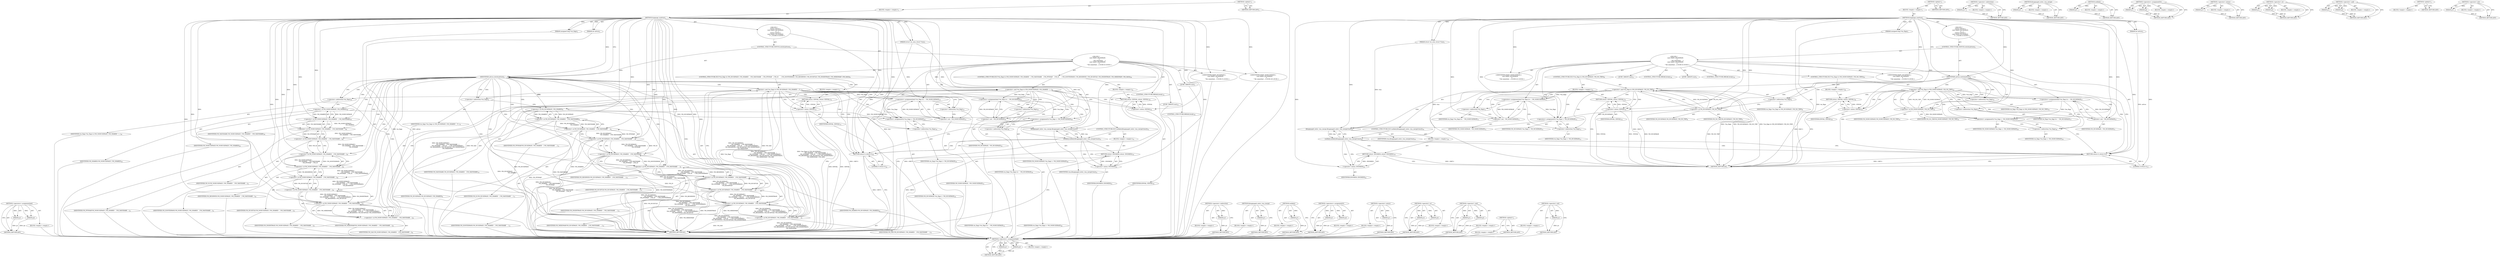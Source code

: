 digraph "&lt;operator&gt;.not" {
vulnerable_147 [label=<(METHOD,&lt;operators&gt;.assignmentAnd)>];
vulnerable_148 [label=<(PARAM,p1)>];
vulnerable_149 [label=<(PARAM,p2)>];
vulnerable_150 [label=<(BLOCK,&lt;empty&gt;,&lt;empty&gt;)>];
vulnerable_151 [label=<(METHOD_RETURN,ANY)>];
vulnerable_6 [label=<(METHOD,&lt;global&gt;)<SUB>1</SUB>>];
vulnerable_7 [label=<(BLOCK,&lt;empty&gt;,&lt;empty&gt;)<SUB>1</SUB>>];
vulnerable_8 [label=<(METHOD,hugepage_madvise)<SUB>1</SUB>>];
vulnerable_9 [label=<(PARAM,struct vm_area_struct *vma)<SUB>1</SUB>>];
vulnerable_10 [label=<(PARAM,unsigned long *vm_flags)<SUB>2</SUB>>];
vulnerable_11 [label=<(PARAM,int advice)<SUB>2</SUB>>];
vulnerable_12 [label="<(BLOCK,{
	switch (advice) {
	case MADV_HUGEPAGE:
 		/*...,{
	switch (advice) {
	case MADV_HUGEPAGE:
 		/*...)<SUB>3</SUB>>"];
vulnerable_13 [label=<(CONTROL_STRUCTURE,SWITCH,switch(advice))<SUB>4</SUB>>];
vulnerable_14 [label=<(IDENTIFIER,advice,switch(advice))<SUB>4</SUB>>];
vulnerable_15 [label="<(BLOCK,{
	case MADV_HUGEPAGE:
 		/*
 		 * Be somewhat ...,{
	case MADV_HUGEPAGE:
 		/*
 		 * Be somewhat ...)<SUB>4</SUB>>"];
vulnerable_16 [label=<(JUMP_TARGET,case)<SUB>5</SUB>>];
vulnerable_17 [label="<(IDENTIFIER,MADV_HUGEPAGE,{
	case MADV_HUGEPAGE:
 		/*
 		 * Be somewhat ...)<SUB>5</SUB>>"];
vulnerable_18 [label=<(CONTROL_STRUCTURE,IF,if (*vm_flags &amp; (VM_HUGEPAGE |
				 VM_SHARED   | VM_MAYSHARE   |
				 VM_PFNMAP   | VM_IO      | VM_DONTEXPAND |
				 VM_RESERVED | VM_HUGETLB | VM_INSERTPAGE |
				 VM_MIXEDMAP | VM_SAO)))<SUB>9</SUB>>];
vulnerable_19 [label=<(&lt;operator&gt;.and,*vm_flags &amp; (VM_HUGEPAGE |
				 VM_SHARED   | V...)<SUB>9</SUB>>];
vulnerable_20 [label=<(&lt;operator&gt;.indirection,*vm_flags)<SUB>9</SUB>>];
vulnerable_21 [label=<(IDENTIFIER,vm_flags,*vm_flags &amp; (VM_HUGEPAGE |
				 VM_SHARED   | V...)<SUB>9</SUB>>];
vulnerable_22 [label=<(&lt;operator&gt;.or,VM_HUGEPAGE |
				 VM_SHARED   | VM_MAYSHARE   ...)<SUB>9</SUB>>];
vulnerable_23 [label=<(&lt;operator&gt;.or,VM_HUGEPAGE |
				 VM_SHARED   | VM_MAYSHARE   ...)<SUB>9</SUB>>];
vulnerable_24 [label=<(&lt;operator&gt;.or,VM_HUGEPAGE |
				 VM_SHARED   | VM_MAYSHARE   ...)<SUB>9</SUB>>];
vulnerable_25 [label=<(&lt;operator&gt;.or,VM_HUGEPAGE |
				 VM_SHARED   | VM_MAYSHARE   ...)<SUB>9</SUB>>];
vulnerable_26 [label=<(&lt;operator&gt;.or,VM_HUGEPAGE |
				 VM_SHARED   | VM_MAYSHARE   ...)<SUB>9</SUB>>];
vulnerable_27 [label=<(&lt;operator&gt;.or,VM_HUGEPAGE |
				 VM_SHARED   | VM_MAYSHARE   ...)<SUB>9</SUB>>];
vulnerable_28 [label=<(&lt;operator&gt;.or,VM_HUGEPAGE |
				 VM_SHARED   | VM_MAYSHARE   ...)<SUB>9</SUB>>];
vulnerable_29 [label=<(&lt;operator&gt;.or,VM_HUGEPAGE |
				 VM_SHARED   | VM_MAYSHARE   ...)<SUB>9</SUB>>];
vulnerable_30 [label=<(&lt;operator&gt;.or,VM_HUGEPAGE |
				 VM_SHARED   | VM_MAYSHARE)<SUB>9</SUB>>];
vulnerable_31 [label=<(&lt;operator&gt;.or,VM_HUGEPAGE |
				 VM_SHARED)<SUB>9</SUB>>];
vulnerable_32 [label=<(IDENTIFIER,VM_HUGEPAGE,VM_HUGEPAGE |
				 VM_SHARED)<SUB>9</SUB>>];
vulnerable_33 [label=<(IDENTIFIER,VM_SHARED,VM_HUGEPAGE |
				 VM_SHARED)<SUB>10</SUB>>];
vulnerable_34 [label=<(IDENTIFIER,VM_MAYSHARE,VM_HUGEPAGE |
				 VM_SHARED   | VM_MAYSHARE)<SUB>10</SUB>>];
vulnerable_35 [label=<(IDENTIFIER,VM_PFNMAP,VM_HUGEPAGE |
				 VM_SHARED   | VM_MAYSHARE   ...)<SUB>11</SUB>>];
vulnerable_36 [label=<(IDENTIFIER,VM_IO,VM_HUGEPAGE |
				 VM_SHARED   | VM_MAYSHARE   ...)<SUB>11</SUB>>];
vulnerable_37 [label=<(IDENTIFIER,VM_DONTEXPAND,VM_HUGEPAGE |
				 VM_SHARED   | VM_MAYSHARE   ...)<SUB>11</SUB>>];
vulnerable_38 [label=<(IDENTIFIER,VM_RESERVED,VM_HUGEPAGE |
				 VM_SHARED   | VM_MAYSHARE   ...)<SUB>12</SUB>>];
vulnerable_39 [label=<(IDENTIFIER,VM_HUGETLB,VM_HUGEPAGE |
				 VM_SHARED   | VM_MAYSHARE   ...)<SUB>12</SUB>>];
vulnerable_40 [label=<(IDENTIFIER,VM_INSERTPAGE,VM_HUGEPAGE |
				 VM_SHARED   | VM_MAYSHARE   ...)<SUB>12</SUB>>];
vulnerable_41 [label=<(IDENTIFIER,VM_MIXEDMAP,VM_HUGEPAGE |
				 VM_SHARED   | VM_MAYSHARE   ...)<SUB>13</SUB>>];
vulnerable_42 [label=<(IDENTIFIER,VM_SAO,VM_HUGEPAGE |
				 VM_SHARED   | VM_MAYSHARE   ...)<SUB>13</SUB>>];
vulnerable_43 [label=<(BLOCK,&lt;empty&gt;,&lt;empty&gt;)<SUB>14</SUB>>];
vulnerable_44 [label=<(RETURN,return -EINVAL;,return -EINVAL;)<SUB>14</SUB>>];
vulnerable_45 [label=<(&lt;operator&gt;.minus,-EINVAL)<SUB>14</SUB>>];
vulnerable_46 [label=<(IDENTIFIER,EINVAL,-EINVAL)<SUB>14</SUB>>];
vulnerable_47 [label=<(&lt;operators&gt;.assignmentAnd,*vm_flags &amp;= ~VM_NOHUGEPAGE)<SUB>15</SUB>>];
vulnerable_48 [label=<(&lt;operator&gt;.indirection,*vm_flags)<SUB>15</SUB>>];
vulnerable_49 [label=<(IDENTIFIER,vm_flags,*vm_flags &amp;= ~VM_NOHUGEPAGE)<SUB>15</SUB>>];
vulnerable_50 [label=<(&lt;operator&gt;.not,~VM_NOHUGEPAGE)<SUB>15</SUB>>];
vulnerable_51 [label=<(IDENTIFIER,VM_NOHUGEPAGE,~VM_NOHUGEPAGE)<SUB>15</SUB>>];
vulnerable_52 [label=<(&lt;operators&gt;.assignmentOr,*vm_flags |= VM_HUGEPAGE)<SUB>16</SUB>>];
vulnerable_53 [label=<(&lt;operator&gt;.indirection,*vm_flags)<SUB>16</SUB>>];
vulnerable_54 [label=<(IDENTIFIER,vm_flags,*vm_flags |= VM_HUGEPAGE)<SUB>16</SUB>>];
vulnerable_55 [label=<(IDENTIFIER,VM_HUGEPAGE,*vm_flags |= VM_HUGEPAGE)<SUB>16</SUB>>];
vulnerable_56 [label=<(CONTROL_STRUCTURE,IF,if (unlikely(khugepaged_enter_vma_merge(vma))))<SUB>22</SUB>>];
vulnerable_57 [label=<(unlikely,unlikely(khugepaged_enter_vma_merge(vma)))<SUB>22</SUB>>];
vulnerable_58 [label=<(khugepaged_enter_vma_merge,khugepaged_enter_vma_merge(vma))<SUB>22</SUB>>];
vulnerable_59 [label=<(IDENTIFIER,vma,khugepaged_enter_vma_merge(vma))<SUB>22</SUB>>];
vulnerable_60 [label=<(BLOCK,&lt;empty&gt;,&lt;empty&gt;)<SUB>23</SUB>>];
vulnerable_61 [label=<(RETURN,return -ENOMEM;,return -ENOMEM;)<SUB>23</SUB>>];
vulnerable_62 [label=<(&lt;operator&gt;.minus,-ENOMEM)<SUB>23</SUB>>];
vulnerable_63 [label=<(IDENTIFIER,ENOMEM,-ENOMEM)<SUB>23</SUB>>];
vulnerable_64 [label=<(CONTROL_STRUCTURE,BREAK,break;)<SUB>24</SUB>>];
vulnerable_65 [label=<(JUMP_TARGET,case)<SUB>25</SUB>>];
vulnerable_66 [label="<(IDENTIFIER,MADV_NOHUGEPAGE,{
	case MADV_HUGEPAGE:
 		/*
 		 * Be somewhat ...)<SUB>25</SUB>>"];
vulnerable_67 [label=<(CONTROL_STRUCTURE,IF,if (*vm_flags &amp; (VM_NOHUGEPAGE |
				 VM_SHARED   | VM_MAYSHARE   |
				 VM_PFNMAP   | VM_IO      | VM_DONTEXPAND |
				 VM_RESERVED | VM_HUGETLB | VM_INSERTPAGE |
				 VM_MIXEDMAP | VM_SAO)))<SUB>29</SUB>>];
vulnerable_68 [label=<(&lt;operator&gt;.and,*vm_flags &amp; (VM_NOHUGEPAGE |
				 VM_SHARED   |...)<SUB>29</SUB>>];
vulnerable_69 [label=<(&lt;operator&gt;.indirection,*vm_flags)<SUB>29</SUB>>];
vulnerable_70 [label=<(IDENTIFIER,vm_flags,*vm_flags &amp; (VM_NOHUGEPAGE |
				 VM_SHARED   |...)<SUB>29</SUB>>];
vulnerable_71 [label=<(&lt;operator&gt;.or,VM_NOHUGEPAGE |
				 VM_SHARED   | VM_MAYSHARE ...)<SUB>29</SUB>>];
vulnerable_72 [label=<(&lt;operator&gt;.or,VM_NOHUGEPAGE |
				 VM_SHARED   | VM_MAYSHARE ...)<SUB>29</SUB>>];
vulnerable_73 [label=<(&lt;operator&gt;.or,VM_NOHUGEPAGE |
				 VM_SHARED   | VM_MAYSHARE ...)<SUB>29</SUB>>];
vulnerable_74 [label=<(&lt;operator&gt;.or,VM_NOHUGEPAGE |
				 VM_SHARED   | VM_MAYSHARE ...)<SUB>29</SUB>>];
vulnerable_75 [label=<(&lt;operator&gt;.or,VM_NOHUGEPAGE |
				 VM_SHARED   | VM_MAYSHARE ...)<SUB>29</SUB>>];
vulnerable_76 [label=<(&lt;operator&gt;.or,VM_NOHUGEPAGE |
				 VM_SHARED   | VM_MAYSHARE ...)<SUB>29</SUB>>];
vulnerable_77 [label=<(&lt;operator&gt;.or,VM_NOHUGEPAGE |
				 VM_SHARED   | VM_MAYSHARE ...)<SUB>29</SUB>>];
vulnerable_78 [label=<(&lt;operator&gt;.or,VM_NOHUGEPAGE |
				 VM_SHARED   | VM_MAYSHARE ...)<SUB>29</SUB>>];
vulnerable_79 [label=<(&lt;operator&gt;.or,VM_NOHUGEPAGE |
				 VM_SHARED   | VM_MAYSHARE)<SUB>29</SUB>>];
vulnerable_80 [label=<(&lt;operator&gt;.or,VM_NOHUGEPAGE |
				 VM_SHARED)<SUB>29</SUB>>];
vulnerable_81 [label=<(IDENTIFIER,VM_NOHUGEPAGE,VM_NOHUGEPAGE |
				 VM_SHARED)<SUB>29</SUB>>];
vulnerable_82 [label=<(IDENTIFIER,VM_SHARED,VM_NOHUGEPAGE |
				 VM_SHARED)<SUB>30</SUB>>];
vulnerable_83 [label=<(IDENTIFIER,VM_MAYSHARE,VM_NOHUGEPAGE |
				 VM_SHARED   | VM_MAYSHARE)<SUB>30</SUB>>];
vulnerable_84 [label=<(IDENTIFIER,VM_PFNMAP,VM_NOHUGEPAGE |
				 VM_SHARED   | VM_MAYSHARE ...)<SUB>31</SUB>>];
vulnerable_85 [label=<(IDENTIFIER,VM_IO,VM_NOHUGEPAGE |
				 VM_SHARED   | VM_MAYSHARE ...)<SUB>31</SUB>>];
vulnerable_86 [label=<(IDENTIFIER,VM_DONTEXPAND,VM_NOHUGEPAGE |
				 VM_SHARED   | VM_MAYSHARE ...)<SUB>31</SUB>>];
vulnerable_87 [label=<(IDENTIFIER,VM_RESERVED,VM_NOHUGEPAGE |
				 VM_SHARED   | VM_MAYSHARE ...)<SUB>32</SUB>>];
vulnerable_88 [label=<(IDENTIFIER,VM_HUGETLB,VM_NOHUGEPAGE |
				 VM_SHARED   | VM_MAYSHARE ...)<SUB>32</SUB>>];
vulnerable_89 [label=<(IDENTIFIER,VM_INSERTPAGE,VM_NOHUGEPAGE |
				 VM_SHARED   | VM_MAYSHARE ...)<SUB>32</SUB>>];
vulnerable_90 [label=<(IDENTIFIER,VM_MIXEDMAP,VM_NOHUGEPAGE |
				 VM_SHARED   | VM_MAYSHARE ...)<SUB>33</SUB>>];
vulnerable_91 [label=<(IDENTIFIER,VM_SAO,VM_NOHUGEPAGE |
				 VM_SHARED   | VM_MAYSHARE ...)<SUB>33</SUB>>];
vulnerable_92 [label=<(BLOCK,&lt;empty&gt;,&lt;empty&gt;)<SUB>34</SUB>>];
vulnerable_93 [label=<(RETURN,return -EINVAL;,return -EINVAL;)<SUB>34</SUB>>];
vulnerable_94 [label=<(&lt;operator&gt;.minus,-EINVAL)<SUB>34</SUB>>];
vulnerable_95 [label=<(IDENTIFIER,EINVAL,-EINVAL)<SUB>34</SUB>>];
vulnerable_96 [label=<(&lt;operators&gt;.assignmentAnd,*vm_flags &amp;= ~VM_HUGEPAGE)<SUB>35</SUB>>];
vulnerable_97 [label=<(&lt;operator&gt;.indirection,*vm_flags)<SUB>35</SUB>>];
vulnerable_98 [label=<(IDENTIFIER,vm_flags,*vm_flags &amp;= ~VM_HUGEPAGE)<SUB>35</SUB>>];
vulnerable_99 [label=<(&lt;operator&gt;.not,~VM_HUGEPAGE)<SUB>35</SUB>>];
vulnerable_100 [label=<(IDENTIFIER,VM_HUGEPAGE,~VM_HUGEPAGE)<SUB>35</SUB>>];
vulnerable_101 [label=<(&lt;operators&gt;.assignmentOr,*vm_flags |= VM_NOHUGEPAGE)<SUB>36</SUB>>];
vulnerable_102 [label=<(&lt;operator&gt;.indirection,*vm_flags)<SUB>36</SUB>>];
vulnerable_103 [label=<(IDENTIFIER,vm_flags,*vm_flags |= VM_NOHUGEPAGE)<SUB>36</SUB>>];
vulnerable_104 [label=<(IDENTIFIER,VM_NOHUGEPAGE,*vm_flags |= VM_NOHUGEPAGE)<SUB>36</SUB>>];
vulnerable_105 [label=<(CONTROL_STRUCTURE,BREAK,break;)<SUB>42</SUB>>];
vulnerable_106 [label=<(RETURN,return 0;,return 0;)<SUB>45</SUB>>];
vulnerable_107 [label=<(LITERAL,0,return 0;)<SUB>45</SUB>>];
vulnerable_108 [label=<(METHOD_RETURN,int)<SUB>1</SUB>>];
vulnerable_110 [label=<(METHOD_RETURN,ANY)<SUB>1</SUB>>];
vulnerable_134 [label=<(METHOD,&lt;operator&gt;.indirection)>];
vulnerable_135 [label=<(PARAM,p1)>];
vulnerable_136 [label=<(BLOCK,&lt;empty&gt;,&lt;empty&gt;)>];
vulnerable_137 [label=<(METHOD_RETURN,ANY)>];
vulnerable_165 [label=<(METHOD,khugepaged_enter_vma_merge)>];
vulnerable_166 [label=<(PARAM,p1)>];
vulnerable_167 [label=<(BLOCK,&lt;empty&gt;,&lt;empty&gt;)>];
vulnerable_168 [label=<(METHOD_RETURN,ANY)>];
vulnerable_161 [label=<(METHOD,unlikely)>];
vulnerable_162 [label=<(PARAM,p1)>];
vulnerable_163 [label=<(BLOCK,&lt;empty&gt;,&lt;empty&gt;)>];
vulnerable_164 [label=<(METHOD_RETURN,ANY)>];
vulnerable_156 [label=<(METHOD,&lt;operators&gt;.assignmentOr)>];
vulnerable_157 [label=<(PARAM,p1)>];
vulnerable_158 [label=<(PARAM,p2)>];
vulnerable_159 [label=<(BLOCK,&lt;empty&gt;,&lt;empty&gt;)>];
vulnerable_160 [label=<(METHOD_RETURN,ANY)>];
vulnerable_143 [label=<(METHOD,&lt;operator&gt;.minus)>];
vulnerable_144 [label=<(PARAM,p1)>];
vulnerable_145 [label=<(BLOCK,&lt;empty&gt;,&lt;empty&gt;)>];
vulnerable_146 [label=<(METHOD_RETURN,ANY)>];
vulnerable_138 [label=<(METHOD,&lt;operator&gt;.or)>];
vulnerable_139 [label=<(PARAM,p1)>];
vulnerable_140 [label=<(PARAM,p2)>];
vulnerable_141 [label=<(BLOCK,&lt;empty&gt;,&lt;empty&gt;)>];
vulnerable_142 [label=<(METHOD_RETURN,ANY)>];
vulnerable_129 [label=<(METHOD,&lt;operator&gt;.and)>];
vulnerable_130 [label=<(PARAM,p1)>];
vulnerable_131 [label=<(PARAM,p2)>];
vulnerable_132 [label=<(BLOCK,&lt;empty&gt;,&lt;empty&gt;)>];
vulnerable_133 [label=<(METHOD_RETURN,ANY)>];
vulnerable_123 [label=<(METHOD,&lt;global&gt;)<SUB>1</SUB>>];
vulnerable_124 [label=<(BLOCK,&lt;empty&gt;,&lt;empty&gt;)>];
vulnerable_125 [label=<(METHOD_RETURN,ANY)>];
vulnerable_152 [label=<(METHOD,&lt;operator&gt;.not)>];
vulnerable_153 [label=<(PARAM,p1)>];
vulnerable_154 [label=<(BLOCK,&lt;empty&gt;,&lt;empty&gt;)>];
vulnerable_155 [label=<(METHOD_RETURN,ANY)>];
fixed_111 [label=<(METHOD,&lt;operators&gt;.assignmentAnd)>];
fixed_112 [label=<(PARAM,p1)>];
fixed_113 [label=<(PARAM,p2)>];
fixed_114 [label=<(BLOCK,&lt;empty&gt;,&lt;empty&gt;)>];
fixed_115 [label=<(METHOD_RETURN,ANY)>];
fixed_6 [label=<(METHOD,&lt;global&gt;)<SUB>1</SUB>>];
fixed_7 [label=<(BLOCK,&lt;empty&gt;,&lt;empty&gt;)<SUB>1</SUB>>];
fixed_8 [label=<(METHOD,hugepage_madvise)<SUB>1</SUB>>];
fixed_9 [label=<(PARAM,struct vm_area_struct *vma)<SUB>1</SUB>>];
fixed_10 [label=<(PARAM,unsigned long *vm_flags)<SUB>2</SUB>>];
fixed_11 [label=<(PARAM,int advice)<SUB>2</SUB>>];
fixed_12 [label="<(BLOCK,{
	switch (advice) {
	case MADV_HUGEPAGE:
 		/*...,{
	switch (advice) {
	case MADV_HUGEPAGE:
 		/*...)<SUB>3</SUB>>"];
fixed_13 [label=<(CONTROL_STRUCTURE,SWITCH,switch(advice))<SUB>4</SUB>>];
fixed_14 [label=<(IDENTIFIER,advice,switch(advice))<SUB>4</SUB>>];
fixed_15 [label="<(BLOCK,{
	case MADV_HUGEPAGE:
 		/*
 		 * Be somewhat ...,{
	case MADV_HUGEPAGE:
 		/*
 		 * Be somewhat ...)<SUB>4</SUB>>"];
fixed_16 [label=<(JUMP_TARGET,case)<SUB>5</SUB>>];
fixed_17 [label="<(IDENTIFIER,MADV_HUGEPAGE,{
	case MADV_HUGEPAGE:
 		/*
 		 * Be somewhat ...)<SUB>5</SUB>>"];
fixed_18 [label=<(CONTROL_STRUCTURE,IF,if (*vm_flags &amp; (VM_HUGEPAGE | VM_NO_THP)))<SUB>9</SUB>>];
fixed_19 [label=<(&lt;operator&gt;.and,*vm_flags &amp; (VM_HUGEPAGE | VM_NO_THP))<SUB>9</SUB>>];
fixed_20 [label=<(&lt;operator&gt;.indirection,*vm_flags)<SUB>9</SUB>>];
fixed_21 [label=<(IDENTIFIER,vm_flags,*vm_flags &amp; (VM_HUGEPAGE | VM_NO_THP))<SUB>9</SUB>>];
fixed_22 [label=<(&lt;operator&gt;.or,VM_HUGEPAGE | VM_NO_THP)<SUB>9</SUB>>];
fixed_23 [label=<(IDENTIFIER,VM_HUGEPAGE,VM_HUGEPAGE | VM_NO_THP)<SUB>9</SUB>>];
fixed_24 [label=<(IDENTIFIER,VM_NO_THP,VM_HUGEPAGE | VM_NO_THP)<SUB>9</SUB>>];
fixed_25 [label=<(BLOCK,&lt;empty&gt;,&lt;empty&gt;)<SUB>10</SUB>>];
fixed_26 [label=<(RETURN,return -EINVAL;,return -EINVAL;)<SUB>10</SUB>>];
fixed_27 [label=<(&lt;operator&gt;.minus,-EINVAL)<SUB>10</SUB>>];
fixed_28 [label=<(IDENTIFIER,EINVAL,-EINVAL)<SUB>10</SUB>>];
fixed_29 [label=<(&lt;operators&gt;.assignmentAnd,*vm_flags &amp;= ~VM_NOHUGEPAGE)<SUB>11</SUB>>];
fixed_30 [label=<(&lt;operator&gt;.indirection,*vm_flags)<SUB>11</SUB>>];
fixed_31 [label=<(IDENTIFIER,vm_flags,*vm_flags &amp;= ~VM_NOHUGEPAGE)<SUB>11</SUB>>];
fixed_32 [label=<(&lt;operator&gt;.not,~VM_NOHUGEPAGE)<SUB>11</SUB>>];
fixed_33 [label=<(IDENTIFIER,VM_NOHUGEPAGE,~VM_NOHUGEPAGE)<SUB>11</SUB>>];
fixed_34 [label=<(&lt;operators&gt;.assignmentOr,*vm_flags |= VM_HUGEPAGE)<SUB>12</SUB>>];
fixed_35 [label=<(&lt;operator&gt;.indirection,*vm_flags)<SUB>12</SUB>>];
fixed_36 [label=<(IDENTIFIER,vm_flags,*vm_flags |= VM_HUGEPAGE)<SUB>12</SUB>>];
fixed_37 [label=<(IDENTIFIER,VM_HUGEPAGE,*vm_flags |= VM_HUGEPAGE)<SUB>12</SUB>>];
fixed_38 [label=<(CONTROL_STRUCTURE,IF,if (unlikely(khugepaged_enter_vma_merge(vma))))<SUB>18</SUB>>];
fixed_39 [label=<(unlikely,unlikely(khugepaged_enter_vma_merge(vma)))<SUB>18</SUB>>];
fixed_40 [label=<(khugepaged_enter_vma_merge,khugepaged_enter_vma_merge(vma))<SUB>18</SUB>>];
fixed_41 [label=<(IDENTIFIER,vma,khugepaged_enter_vma_merge(vma))<SUB>18</SUB>>];
fixed_42 [label=<(BLOCK,&lt;empty&gt;,&lt;empty&gt;)<SUB>19</SUB>>];
fixed_43 [label=<(RETURN,return -ENOMEM;,return -ENOMEM;)<SUB>19</SUB>>];
fixed_44 [label=<(&lt;operator&gt;.minus,-ENOMEM)<SUB>19</SUB>>];
fixed_45 [label=<(IDENTIFIER,ENOMEM,-ENOMEM)<SUB>19</SUB>>];
fixed_46 [label=<(CONTROL_STRUCTURE,BREAK,break;)<SUB>20</SUB>>];
fixed_47 [label=<(JUMP_TARGET,case)<SUB>21</SUB>>];
fixed_48 [label="<(IDENTIFIER,MADV_NOHUGEPAGE,{
	case MADV_HUGEPAGE:
 		/*
 		 * Be somewhat ...)<SUB>21</SUB>>"];
fixed_49 [label=<(CONTROL_STRUCTURE,IF,if (*vm_flags &amp; (VM_NOHUGEPAGE | VM_NO_THP)))<SUB>25</SUB>>];
fixed_50 [label=<(&lt;operator&gt;.and,*vm_flags &amp; (VM_NOHUGEPAGE | VM_NO_THP))<SUB>25</SUB>>];
fixed_51 [label=<(&lt;operator&gt;.indirection,*vm_flags)<SUB>25</SUB>>];
fixed_52 [label=<(IDENTIFIER,vm_flags,*vm_flags &amp; (VM_NOHUGEPAGE | VM_NO_THP))<SUB>25</SUB>>];
fixed_53 [label=<(&lt;operator&gt;.or,VM_NOHUGEPAGE | VM_NO_THP)<SUB>25</SUB>>];
fixed_54 [label=<(IDENTIFIER,VM_NOHUGEPAGE,VM_NOHUGEPAGE | VM_NO_THP)<SUB>25</SUB>>];
fixed_55 [label=<(IDENTIFIER,VM_NO_THP,VM_NOHUGEPAGE | VM_NO_THP)<SUB>25</SUB>>];
fixed_56 [label=<(BLOCK,&lt;empty&gt;,&lt;empty&gt;)<SUB>26</SUB>>];
fixed_57 [label=<(RETURN,return -EINVAL;,return -EINVAL;)<SUB>26</SUB>>];
fixed_58 [label=<(&lt;operator&gt;.minus,-EINVAL)<SUB>26</SUB>>];
fixed_59 [label=<(IDENTIFIER,EINVAL,-EINVAL)<SUB>26</SUB>>];
fixed_60 [label=<(&lt;operators&gt;.assignmentAnd,*vm_flags &amp;= ~VM_HUGEPAGE)<SUB>27</SUB>>];
fixed_61 [label=<(&lt;operator&gt;.indirection,*vm_flags)<SUB>27</SUB>>];
fixed_62 [label=<(IDENTIFIER,vm_flags,*vm_flags &amp;= ~VM_HUGEPAGE)<SUB>27</SUB>>];
fixed_63 [label=<(&lt;operator&gt;.not,~VM_HUGEPAGE)<SUB>27</SUB>>];
fixed_64 [label=<(IDENTIFIER,VM_HUGEPAGE,~VM_HUGEPAGE)<SUB>27</SUB>>];
fixed_65 [label=<(&lt;operators&gt;.assignmentOr,*vm_flags |= VM_NOHUGEPAGE)<SUB>28</SUB>>];
fixed_66 [label=<(&lt;operator&gt;.indirection,*vm_flags)<SUB>28</SUB>>];
fixed_67 [label=<(IDENTIFIER,vm_flags,*vm_flags |= VM_NOHUGEPAGE)<SUB>28</SUB>>];
fixed_68 [label=<(IDENTIFIER,VM_NOHUGEPAGE,*vm_flags |= VM_NOHUGEPAGE)<SUB>28</SUB>>];
fixed_69 [label=<(CONTROL_STRUCTURE,BREAK,break;)<SUB>34</SUB>>];
fixed_70 [label=<(RETURN,return 0;,return 0;)<SUB>37</SUB>>];
fixed_71 [label=<(LITERAL,0,return 0;)<SUB>37</SUB>>];
fixed_72 [label=<(METHOD_RETURN,int)<SUB>1</SUB>>];
fixed_74 [label=<(METHOD_RETURN,ANY)<SUB>1</SUB>>];
fixed_98 [label=<(METHOD,&lt;operator&gt;.indirection)>];
fixed_99 [label=<(PARAM,p1)>];
fixed_100 [label=<(BLOCK,&lt;empty&gt;,&lt;empty&gt;)>];
fixed_101 [label=<(METHOD_RETURN,ANY)>];
fixed_129 [label=<(METHOD,khugepaged_enter_vma_merge)>];
fixed_130 [label=<(PARAM,p1)>];
fixed_131 [label=<(BLOCK,&lt;empty&gt;,&lt;empty&gt;)>];
fixed_132 [label=<(METHOD_RETURN,ANY)>];
fixed_125 [label=<(METHOD,unlikely)>];
fixed_126 [label=<(PARAM,p1)>];
fixed_127 [label=<(BLOCK,&lt;empty&gt;,&lt;empty&gt;)>];
fixed_128 [label=<(METHOD_RETURN,ANY)>];
fixed_120 [label=<(METHOD,&lt;operators&gt;.assignmentOr)>];
fixed_121 [label=<(PARAM,p1)>];
fixed_122 [label=<(PARAM,p2)>];
fixed_123 [label=<(BLOCK,&lt;empty&gt;,&lt;empty&gt;)>];
fixed_124 [label=<(METHOD_RETURN,ANY)>];
fixed_107 [label=<(METHOD,&lt;operator&gt;.minus)>];
fixed_108 [label=<(PARAM,p1)>];
fixed_109 [label=<(BLOCK,&lt;empty&gt;,&lt;empty&gt;)>];
fixed_110 [label=<(METHOD_RETURN,ANY)>];
fixed_102 [label=<(METHOD,&lt;operator&gt;.or)>];
fixed_103 [label=<(PARAM,p1)>];
fixed_104 [label=<(PARAM,p2)>];
fixed_105 [label=<(BLOCK,&lt;empty&gt;,&lt;empty&gt;)>];
fixed_106 [label=<(METHOD_RETURN,ANY)>];
fixed_93 [label=<(METHOD,&lt;operator&gt;.and)>];
fixed_94 [label=<(PARAM,p1)>];
fixed_95 [label=<(PARAM,p2)>];
fixed_96 [label=<(BLOCK,&lt;empty&gt;,&lt;empty&gt;)>];
fixed_97 [label=<(METHOD_RETURN,ANY)>];
fixed_87 [label=<(METHOD,&lt;global&gt;)<SUB>1</SUB>>];
fixed_88 [label=<(BLOCK,&lt;empty&gt;,&lt;empty&gt;)>];
fixed_89 [label=<(METHOD_RETURN,ANY)>];
fixed_116 [label=<(METHOD,&lt;operator&gt;.not)>];
fixed_117 [label=<(PARAM,p1)>];
fixed_118 [label=<(BLOCK,&lt;empty&gt;,&lt;empty&gt;)>];
fixed_119 [label=<(METHOD_RETURN,ANY)>];
vulnerable_147 -> vulnerable_148  [key=0, label="AST: "];
vulnerable_147 -> vulnerable_148  [key=1, label="DDG: "];
vulnerable_147 -> vulnerable_150  [key=0, label="AST: "];
vulnerable_147 -> vulnerable_149  [key=0, label="AST: "];
vulnerable_147 -> vulnerable_149  [key=1, label="DDG: "];
vulnerable_147 -> vulnerable_151  [key=0, label="AST: "];
vulnerable_147 -> vulnerable_151  [key=1, label="CFG: "];
vulnerable_148 -> vulnerable_151  [key=0, label="DDG: p1"];
vulnerable_149 -> vulnerable_151  [key=0, label="DDG: p2"];
vulnerable_150 -> fixed_111  [key=0];
vulnerable_151 -> fixed_111  [key=0];
vulnerable_6 -> vulnerable_7  [key=0, label="AST: "];
vulnerable_6 -> vulnerable_110  [key=0, label="AST: "];
vulnerable_6 -> vulnerable_110  [key=1, label="CFG: "];
vulnerable_7 -> vulnerable_8  [key=0, label="AST: "];
vulnerable_8 -> vulnerable_9  [key=0, label="AST: "];
vulnerable_8 -> vulnerable_9  [key=1, label="DDG: "];
vulnerable_8 -> vulnerable_10  [key=0, label="AST: "];
vulnerable_8 -> vulnerable_10  [key=1, label="DDG: "];
vulnerable_8 -> vulnerable_11  [key=0, label="AST: "];
vulnerable_8 -> vulnerable_11  [key=1, label="DDG: "];
vulnerable_8 -> vulnerable_12  [key=0, label="AST: "];
vulnerable_8 -> vulnerable_108  [key=0, label="AST: "];
vulnerable_8 -> vulnerable_14  [key=0, label="CFG: "];
vulnerable_8 -> vulnerable_14  [key=1, label="DDG: "];
vulnerable_8 -> vulnerable_106  [key=0, label="DDG: "];
vulnerable_8 -> vulnerable_107  [key=0, label="DDG: "];
vulnerable_8 -> vulnerable_17  [key=0, label="DDG: "];
vulnerable_8 -> vulnerable_52  [key=0, label="DDG: "];
vulnerable_8 -> vulnerable_66  [key=0, label="DDG: "];
vulnerable_8 -> vulnerable_101  [key=0, label="DDG: "];
vulnerable_8 -> vulnerable_50  [key=0, label="DDG: "];
vulnerable_8 -> vulnerable_99  [key=0, label="DDG: "];
vulnerable_8 -> vulnerable_22  [key=0, label="DDG: "];
vulnerable_8 -> vulnerable_58  [key=0, label="DDG: "];
vulnerable_8 -> vulnerable_71  [key=0, label="DDG: "];
vulnerable_8 -> vulnerable_23  [key=0, label="DDG: "];
vulnerable_8 -> vulnerable_45  [key=0, label="DDG: "];
vulnerable_8 -> vulnerable_62  [key=0, label="DDG: "];
vulnerable_8 -> vulnerable_72  [key=0, label="DDG: "];
vulnerable_8 -> vulnerable_94  [key=0, label="DDG: "];
vulnerable_8 -> vulnerable_24  [key=0, label="DDG: "];
vulnerable_8 -> vulnerable_73  [key=0, label="DDG: "];
vulnerable_8 -> vulnerable_25  [key=0, label="DDG: "];
vulnerable_8 -> vulnerable_74  [key=0, label="DDG: "];
vulnerable_8 -> vulnerable_26  [key=0, label="DDG: "];
vulnerable_8 -> vulnerable_75  [key=0, label="DDG: "];
vulnerable_8 -> vulnerable_27  [key=0, label="DDG: "];
vulnerable_8 -> vulnerable_76  [key=0, label="DDG: "];
vulnerable_8 -> vulnerable_28  [key=0, label="DDG: "];
vulnerable_8 -> vulnerable_77  [key=0, label="DDG: "];
vulnerable_8 -> vulnerable_29  [key=0, label="DDG: "];
vulnerable_8 -> vulnerable_78  [key=0, label="DDG: "];
vulnerable_8 -> vulnerable_30  [key=0, label="DDG: "];
vulnerable_8 -> vulnerable_79  [key=0, label="DDG: "];
vulnerable_8 -> vulnerable_31  [key=0, label="DDG: "];
vulnerable_8 -> vulnerable_80  [key=0, label="DDG: "];
vulnerable_9 -> vulnerable_108  [key=0, label="DDG: vma"];
vulnerable_9 -> vulnerable_58  [key=0, label="DDG: vma"];
vulnerable_10 -> vulnerable_108  [key=0, label="DDG: vm_flags"];
vulnerable_11 -> vulnerable_108  [key=0, label="DDG: advice"];
vulnerable_12 -> vulnerable_13  [key=0, label="AST: "];
vulnerable_12 -> vulnerable_106  [key=0, label="AST: "];
vulnerable_13 -> vulnerable_14  [key=0, label="AST: "];
vulnerable_13 -> vulnerable_15  [key=0, label="AST: "];
vulnerable_14 -> vulnerable_20  [key=0, label="CFG: "];
vulnerable_14 -> vulnerable_20  [key=1, label="CDG: "];
vulnerable_14 -> vulnerable_69  [key=0, label="CFG: "];
vulnerable_14 -> vulnerable_69  [key=1, label="CDG: "];
vulnerable_14 -> vulnerable_106  [key=0, label="CFG: "];
vulnerable_14 -> vulnerable_106  [key=1, label="CDG: "];
vulnerable_14 -> vulnerable_30  [key=0, label="CDG: "];
vulnerable_14 -> vulnerable_68  [key=0, label="CDG: "];
vulnerable_14 -> vulnerable_73  [key=0, label="CDG: "];
vulnerable_14 -> vulnerable_26  [key=0, label="CDG: "];
vulnerable_14 -> vulnerable_77  [key=0, label="CDG: "];
vulnerable_14 -> vulnerable_19  [key=0, label="CDG: "];
vulnerable_14 -> vulnerable_28  [key=0, label="CDG: "];
vulnerable_14 -> vulnerable_75  [key=0, label="CDG: "];
vulnerable_14 -> vulnerable_25  [key=0, label="CDG: "];
vulnerable_14 -> vulnerable_72  [key=0, label="CDG: "];
vulnerable_14 -> vulnerable_22  [key=0, label="CDG: "];
vulnerable_14 -> vulnerable_74  [key=0, label="CDG: "];
vulnerable_14 -> vulnerable_27  [key=0, label="CDG: "];
vulnerable_14 -> vulnerable_29  [key=0, label="CDG: "];
vulnerable_14 -> vulnerable_76  [key=0, label="CDG: "];
vulnerable_14 -> vulnerable_79  [key=0, label="CDG: "];
vulnerable_14 -> vulnerable_24  [key=0, label="CDG: "];
vulnerable_14 -> vulnerable_80  [key=0, label="CDG: "];
vulnerable_14 -> vulnerable_23  [key=0, label="CDG: "];
vulnerable_14 -> vulnerable_71  [key=0, label="CDG: "];
vulnerable_14 -> vulnerable_78  [key=0, label="CDG: "];
vulnerable_14 -> vulnerable_31  [key=0, label="CDG: "];
vulnerable_15 -> vulnerable_16  [key=0, label="AST: "];
vulnerable_15 -> vulnerable_17  [key=0, label="AST: "];
vulnerable_15 -> vulnerable_18  [key=0, label="AST: "];
vulnerable_15 -> vulnerable_47  [key=0, label="AST: "];
vulnerable_15 -> vulnerable_52  [key=0, label="AST: "];
vulnerable_15 -> vulnerable_56  [key=0, label="AST: "];
vulnerable_15 -> vulnerable_64  [key=0, label="AST: "];
vulnerable_15 -> vulnerable_65  [key=0, label="AST: "];
vulnerable_15 -> vulnerable_66  [key=0, label="AST: "];
vulnerable_15 -> vulnerable_67  [key=0, label="AST: "];
vulnerable_15 -> vulnerable_96  [key=0, label="AST: "];
vulnerable_15 -> vulnerable_101  [key=0, label="AST: "];
vulnerable_15 -> vulnerable_105  [key=0, label="AST: "];
vulnerable_16 -> fixed_111  [key=0];
vulnerable_17 -> fixed_111  [key=0];
vulnerable_18 -> vulnerable_19  [key=0, label="AST: "];
vulnerable_18 -> vulnerable_43  [key=0, label="AST: "];
vulnerable_19 -> vulnerable_20  [key=0, label="AST: "];
vulnerable_19 -> vulnerable_22  [key=0, label="AST: "];
vulnerable_19 -> vulnerable_45  [key=0, label="CFG: "];
vulnerable_19 -> vulnerable_45  [key=1, label="CDG: "];
vulnerable_19 -> vulnerable_48  [key=0, label="CFG: "];
vulnerable_19 -> vulnerable_48  [key=1, label="CDG: "];
vulnerable_19 -> vulnerable_108  [key=0, label="DDG: *vm_flags"];
vulnerable_19 -> vulnerable_108  [key=1, label="DDG: VM_HUGEPAGE |
				 VM_SHARED   | VM_MAYSHARE   |
				 VM_PFNMAP   | VM_IO      | VM_DONTEXPAND |
				 VM_RESERVED | VM_HUGETLB | VM_INSERTPAGE |
				 VM_MIXEDMAP | VM_SAO"];
vulnerable_19 -> vulnerable_108  [key=2, label="DDG: *vm_flags &amp; (VM_HUGEPAGE |
				 VM_SHARED   | VM_MAYSHARE   |
				 VM_PFNMAP   | VM_IO      | VM_DONTEXPAND |
				 VM_RESERVED | VM_HUGETLB | VM_INSERTPAGE |
				 VM_MIXEDMAP | VM_SAO)"];
vulnerable_19 -> vulnerable_47  [key=0, label="DDG: *vm_flags"];
vulnerable_19 -> vulnerable_47  [key=1, label="CDG: "];
vulnerable_19 -> vulnerable_57  [key=0, label="CDG: "];
vulnerable_19 -> vulnerable_52  [key=0, label="CDG: "];
vulnerable_19 -> vulnerable_50  [key=0, label="CDG: "];
vulnerable_19 -> vulnerable_44  [key=0, label="CDG: "];
vulnerable_19 -> vulnerable_58  [key=0, label="CDG: "];
vulnerable_19 -> vulnerable_53  [key=0, label="CDG: "];
vulnerable_20 -> vulnerable_21  [key=0, label="AST: "];
vulnerable_20 -> vulnerable_31  [key=0, label="CFG: "];
vulnerable_21 -> fixed_111  [key=0];
vulnerable_22 -> vulnerable_23  [key=0, label="AST: "];
vulnerable_22 -> vulnerable_42  [key=0, label="AST: "];
vulnerable_22 -> vulnerable_19  [key=0, label="CFG: "];
vulnerable_22 -> vulnerable_19  [key=1, label="DDG: VM_HUGEPAGE |
				 VM_SHARED   | VM_MAYSHARE   |
				 VM_PFNMAP   | VM_IO      | VM_DONTEXPAND |
				 VM_RESERVED | VM_HUGETLB | VM_INSERTPAGE |
				 VM_MIXEDMAP"];
vulnerable_22 -> vulnerable_19  [key=2, label="DDG: VM_SAO"];
vulnerable_22 -> vulnerable_108  [key=0, label="DDG: VM_HUGEPAGE |
				 VM_SHARED   | VM_MAYSHARE   |
				 VM_PFNMAP   | VM_IO      | VM_DONTEXPAND |
				 VM_RESERVED | VM_HUGETLB | VM_INSERTPAGE |
				 VM_MIXEDMAP"];
vulnerable_22 -> vulnerable_108  [key=1, label="DDG: VM_SAO"];
vulnerable_23 -> vulnerable_24  [key=0, label="AST: "];
vulnerable_23 -> vulnerable_41  [key=0, label="AST: "];
vulnerable_23 -> vulnerable_22  [key=0, label="CFG: "];
vulnerable_23 -> vulnerable_22  [key=1, label="DDG: VM_HUGEPAGE |
				 VM_SHARED   | VM_MAYSHARE   |
				 VM_PFNMAP   | VM_IO      | VM_DONTEXPAND |
				 VM_RESERVED | VM_HUGETLB | VM_INSERTPAGE"];
vulnerable_23 -> vulnerable_22  [key=2, label="DDG: VM_MIXEDMAP"];
vulnerable_23 -> vulnerable_108  [key=0, label="DDG: VM_HUGEPAGE |
				 VM_SHARED   | VM_MAYSHARE   |
				 VM_PFNMAP   | VM_IO      | VM_DONTEXPAND |
				 VM_RESERVED | VM_HUGETLB | VM_INSERTPAGE"];
vulnerable_23 -> vulnerable_108  [key=1, label="DDG: VM_MIXEDMAP"];
vulnerable_24 -> vulnerable_25  [key=0, label="AST: "];
vulnerable_24 -> vulnerable_40  [key=0, label="AST: "];
vulnerable_24 -> vulnerable_23  [key=0, label="CFG: "];
vulnerable_24 -> vulnerable_23  [key=1, label="DDG: VM_HUGEPAGE |
				 VM_SHARED   | VM_MAYSHARE   |
				 VM_PFNMAP   | VM_IO      | VM_DONTEXPAND |
				 VM_RESERVED | VM_HUGETLB"];
vulnerable_24 -> vulnerable_23  [key=2, label="DDG: VM_INSERTPAGE"];
vulnerable_24 -> vulnerable_108  [key=0, label="DDG: VM_HUGEPAGE |
				 VM_SHARED   | VM_MAYSHARE   |
				 VM_PFNMAP   | VM_IO      | VM_DONTEXPAND |
				 VM_RESERVED | VM_HUGETLB"];
vulnerable_24 -> vulnerable_108  [key=1, label="DDG: VM_INSERTPAGE"];
vulnerable_25 -> vulnerable_26  [key=0, label="AST: "];
vulnerable_25 -> vulnerable_39  [key=0, label="AST: "];
vulnerable_25 -> vulnerable_24  [key=0, label="CFG: "];
vulnerable_25 -> vulnerable_24  [key=1, label="DDG: VM_HUGEPAGE |
				 VM_SHARED   | VM_MAYSHARE   |
				 VM_PFNMAP   | VM_IO      | VM_DONTEXPAND |
				 VM_RESERVED"];
vulnerable_25 -> vulnerable_24  [key=2, label="DDG: VM_HUGETLB"];
vulnerable_25 -> vulnerable_108  [key=0, label="DDG: VM_HUGEPAGE |
				 VM_SHARED   | VM_MAYSHARE   |
				 VM_PFNMAP   | VM_IO      | VM_DONTEXPAND |
				 VM_RESERVED"];
vulnerable_25 -> vulnerable_108  [key=1, label="DDG: VM_HUGETLB"];
vulnerable_26 -> vulnerable_27  [key=0, label="AST: "];
vulnerable_26 -> vulnerable_38  [key=0, label="AST: "];
vulnerable_26 -> vulnerable_25  [key=0, label="CFG: "];
vulnerable_26 -> vulnerable_25  [key=1, label="DDG: VM_HUGEPAGE |
				 VM_SHARED   | VM_MAYSHARE   |
				 VM_PFNMAP   | VM_IO      | VM_DONTEXPAND"];
vulnerable_26 -> vulnerable_25  [key=2, label="DDG: VM_RESERVED"];
vulnerable_26 -> vulnerable_108  [key=0, label="DDG: VM_HUGEPAGE |
				 VM_SHARED   | VM_MAYSHARE   |
				 VM_PFNMAP   | VM_IO      | VM_DONTEXPAND"];
vulnerable_26 -> vulnerable_108  [key=1, label="DDG: VM_RESERVED"];
vulnerable_27 -> vulnerable_28  [key=0, label="AST: "];
vulnerable_27 -> vulnerable_37  [key=0, label="AST: "];
vulnerable_27 -> vulnerable_26  [key=0, label="CFG: "];
vulnerable_27 -> vulnerable_26  [key=1, label="DDG: VM_HUGEPAGE |
				 VM_SHARED   | VM_MAYSHARE   |
				 VM_PFNMAP   | VM_IO"];
vulnerable_27 -> vulnerable_26  [key=2, label="DDG: VM_DONTEXPAND"];
vulnerable_27 -> vulnerable_108  [key=0, label="DDG: VM_HUGEPAGE |
				 VM_SHARED   | VM_MAYSHARE   |
				 VM_PFNMAP   | VM_IO"];
vulnerable_27 -> vulnerable_108  [key=1, label="DDG: VM_DONTEXPAND"];
vulnerable_28 -> vulnerable_29  [key=0, label="AST: "];
vulnerable_28 -> vulnerable_36  [key=0, label="AST: "];
vulnerable_28 -> vulnerable_27  [key=0, label="CFG: "];
vulnerable_28 -> vulnerable_27  [key=1, label="DDG: VM_HUGEPAGE |
				 VM_SHARED   | VM_MAYSHARE   |
				 VM_PFNMAP"];
vulnerable_28 -> vulnerable_27  [key=2, label="DDG: VM_IO"];
vulnerable_28 -> vulnerable_108  [key=0, label="DDG: VM_HUGEPAGE |
				 VM_SHARED   | VM_MAYSHARE   |
				 VM_PFNMAP"];
vulnerable_28 -> vulnerable_108  [key=1, label="DDG: VM_IO"];
vulnerable_29 -> vulnerable_30  [key=0, label="AST: "];
vulnerable_29 -> vulnerable_35  [key=0, label="AST: "];
vulnerable_29 -> vulnerable_28  [key=0, label="CFG: "];
vulnerable_29 -> vulnerable_28  [key=1, label="DDG: VM_HUGEPAGE |
				 VM_SHARED   | VM_MAYSHARE"];
vulnerable_29 -> vulnerable_28  [key=2, label="DDG: VM_PFNMAP"];
vulnerable_29 -> vulnerable_108  [key=0, label="DDG: VM_HUGEPAGE |
				 VM_SHARED   | VM_MAYSHARE"];
vulnerable_29 -> vulnerable_108  [key=1, label="DDG: VM_PFNMAP"];
vulnerable_30 -> vulnerable_31  [key=0, label="AST: "];
vulnerable_30 -> vulnerable_34  [key=0, label="AST: "];
vulnerable_30 -> vulnerable_29  [key=0, label="CFG: "];
vulnerable_30 -> vulnerable_29  [key=1, label="DDG: VM_HUGEPAGE |
				 VM_SHARED"];
vulnerable_30 -> vulnerable_29  [key=2, label="DDG: VM_MAYSHARE"];
vulnerable_30 -> vulnerable_108  [key=0, label="DDG: VM_HUGEPAGE |
				 VM_SHARED"];
vulnerable_30 -> vulnerable_108  [key=1, label="DDG: VM_MAYSHARE"];
vulnerable_31 -> vulnerable_32  [key=0, label="AST: "];
vulnerable_31 -> vulnerable_33  [key=0, label="AST: "];
vulnerable_31 -> vulnerable_30  [key=0, label="CFG: "];
vulnerable_31 -> vulnerable_30  [key=1, label="DDG: VM_HUGEPAGE"];
vulnerable_31 -> vulnerable_30  [key=2, label="DDG: VM_SHARED"];
vulnerable_31 -> vulnerable_108  [key=0, label="DDG: VM_HUGEPAGE"];
vulnerable_31 -> vulnerable_108  [key=1, label="DDG: VM_SHARED"];
vulnerable_31 -> vulnerable_52  [key=0, label="DDG: VM_HUGEPAGE"];
vulnerable_32 -> fixed_111  [key=0];
vulnerable_33 -> fixed_111  [key=0];
vulnerable_34 -> fixed_111  [key=0];
vulnerable_35 -> fixed_111  [key=0];
vulnerable_36 -> fixed_111  [key=0];
vulnerable_37 -> fixed_111  [key=0];
vulnerable_38 -> fixed_111  [key=0];
vulnerable_39 -> fixed_111  [key=0];
vulnerable_40 -> fixed_111  [key=0];
vulnerable_41 -> fixed_111  [key=0];
vulnerable_42 -> fixed_111  [key=0];
vulnerable_43 -> vulnerable_44  [key=0, label="AST: "];
vulnerable_44 -> vulnerable_45  [key=0, label="AST: "];
vulnerable_44 -> vulnerable_108  [key=0, label="CFG: "];
vulnerable_44 -> vulnerable_108  [key=1, label="DDG: &lt;RET&gt;"];
vulnerable_45 -> vulnerable_46  [key=0, label="AST: "];
vulnerable_45 -> vulnerable_44  [key=0, label="CFG: "];
vulnerable_45 -> vulnerable_44  [key=1, label="DDG: -EINVAL"];
vulnerable_45 -> vulnerable_108  [key=0, label="DDG: EINVAL"];
vulnerable_45 -> vulnerable_108  [key=1, label="DDG: -EINVAL"];
vulnerable_46 -> fixed_111  [key=0];
vulnerable_47 -> vulnerable_48  [key=0, label="AST: "];
vulnerable_47 -> vulnerable_50  [key=0, label="AST: "];
vulnerable_47 -> vulnerable_53  [key=0, label="CFG: "];
vulnerable_47 -> vulnerable_52  [key=0, label="DDG: *vm_flags"];
vulnerable_48 -> vulnerable_49  [key=0, label="AST: "];
vulnerable_48 -> vulnerable_50  [key=0, label="CFG: "];
vulnerable_49 -> fixed_111  [key=0];
vulnerable_50 -> vulnerable_51  [key=0, label="AST: "];
vulnerable_50 -> vulnerable_47  [key=0, label="CFG: "];
vulnerable_50 -> vulnerable_47  [key=1, label="DDG: VM_NOHUGEPAGE"];
vulnerable_51 -> fixed_111  [key=0];
vulnerable_52 -> vulnerable_53  [key=0, label="AST: "];
vulnerable_52 -> vulnerable_55  [key=0, label="AST: "];
vulnerable_52 -> vulnerable_58  [key=0, label="CFG: "];
vulnerable_53 -> vulnerable_54  [key=0, label="AST: "];
vulnerable_53 -> vulnerable_52  [key=0, label="CFG: "];
vulnerable_54 -> fixed_111  [key=0];
vulnerable_55 -> fixed_111  [key=0];
vulnerable_56 -> vulnerable_57  [key=0, label="AST: "];
vulnerable_56 -> vulnerable_60  [key=0, label="AST: "];
vulnerable_57 -> vulnerable_58  [key=0, label="AST: "];
vulnerable_57 -> vulnerable_62  [key=0, label="CFG: "];
vulnerable_57 -> vulnerable_62  [key=1, label="CDG: "];
vulnerable_57 -> vulnerable_106  [key=0, label="CFG: "];
vulnerable_57 -> vulnerable_106  [key=1, label="CDG: "];
vulnerable_57 -> vulnerable_61  [key=0, label="CDG: "];
vulnerable_58 -> vulnerable_59  [key=0, label="AST: "];
vulnerable_58 -> vulnerable_57  [key=0, label="CFG: "];
vulnerable_58 -> vulnerable_57  [key=1, label="DDG: vma"];
vulnerable_59 -> fixed_111  [key=0];
vulnerable_60 -> vulnerable_61  [key=0, label="AST: "];
vulnerable_61 -> vulnerable_62  [key=0, label="AST: "];
vulnerable_61 -> vulnerable_108  [key=0, label="CFG: "];
vulnerable_61 -> vulnerable_108  [key=1, label="DDG: &lt;RET&gt;"];
vulnerable_62 -> vulnerable_63  [key=0, label="AST: "];
vulnerable_62 -> vulnerable_61  [key=0, label="CFG: "];
vulnerable_62 -> vulnerable_61  [key=1, label="DDG: -ENOMEM"];
vulnerable_63 -> fixed_111  [key=0];
vulnerable_64 -> fixed_111  [key=0];
vulnerable_65 -> fixed_111  [key=0];
vulnerable_66 -> fixed_111  [key=0];
vulnerable_67 -> vulnerable_68  [key=0, label="AST: "];
vulnerable_67 -> vulnerable_92  [key=0, label="AST: "];
vulnerable_68 -> vulnerable_69  [key=0, label="AST: "];
vulnerable_68 -> vulnerable_71  [key=0, label="AST: "];
vulnerable_68 -> vulnerable_94  [key=0, label="CFG: "];
vulnerable_68 -> vulnerable_94  [key=1, label="CDG: "];
vulnerable_68 -> vulnerable_97  [key=0, label="CFG: "];
vulnerable_68 -> vulnerable_97  [key=1, label="CDG: "];
vulnerable_68 -> vulnerable_96  [key=0, label="DDG: *vm_flags"];
vulnerable_68 -> vulnerable_96  [key=1, label="CDG: "];
vulnerable_68 -> vulnerable_99  [key=0, label="CDG: "];
vulnerable_68 -> vulnerable_102  [key=0, label="CDG: "];
vulnerable_68 -> vulnerable_106  [key=0, label="CDG: "];
vulnerable_68 -> vulnerable_93  [key=0, label="CDG: "];
vulnerable_68 -> vulnerable_101  [key=0, label="CDG: "];
vulnerable_69 -> vulnerable_70  [key=0, label="AST: "];
vulnerable_69 -> vulnerable_80  [key=0, label="CFG: "];
vulnerable_70 -> fixed_111  [key=0];
vulnerable_71 -> vulnerable_72  [key=0, label="AST: "];
vulnerable_71 -> vulnerable_91  [key=0, label="AST: "];
vulnerable_71 -> vulnerable_68  [key=0, label="CFG: "];
vulnerable_71 -> vulnerable_68  [key=1, label="DDG: VM_NOHUGEPAGE |
				 VM_SHARED   | VM_MAYSHARE   |
				 VM_PFNMAP   | VM_IO      | VM_DONTEXPAND |
				 VM_RESERVED | VM_HUGETLB | VM_INSERTPAGE |
				 VM_MIXEDMAP"];
vulnerable_71 -> vulnerable_68  [key=2, label="DDG: VM_SAO"];
vulnerable_72 -> vulnerable_73  [key=0, label="AST: "];
vulnerable_72 -> vulnerable_90  [key=0, label="AST: "];
vulnerable_72 -> vulnerable_71  [key=0, label="CFG: "];
vulnerable_72 -> vulnerable_71  [key=1, label="DDG: VM_NOHUGEPAGE |
				 VM_SHARED   | VM_MAYSHARE   |
				 VM_PFNMAP   | VM_IO      | VM_DONTEXPAND |
				 VM_RESERVED | VM_HUGETLB | VM_INSERTPAGE"];
vulnerable_72 -> vulnerable_71  [key=2, label="DDG: VM_MIXEDMAP"];
vulnerable_73 -> vulnerable_74  [key=0, label="AST: "];
vulnerable_73 -> vulnerable_89  [key=0, label="AST: "];
vulnerable_73 -> vulnerable_72  [key=0, label="CFG: "];
vulnerable_73 -> vulnerable_72  [key=1, label="DDG: VM_NOHUGEPAGE |
				 VM_SHARED   | VM_MAYSHARE   |
				 VM_PFNMAP   | VM_IO      | VM_DONTEXPAND |
				 VM_RESERVED | VM_HUGETLB"];
vulnerable_73 -> vulnerable_72  [key=2, label="DDG: VM_INSERTPAGE"];
vulnerable_74 -> vulnerable_75  [key=0, label="AST: "];
vulnerable_74 -> vulnerable_88  [key=0, label="AST: "];
vulnerable_74 -> vulnerable_73  [key=0, label="CFG: "];
vulnerable_74 -> vulnerable_73  [key=1, label="DDG: VM_NOHUGEPAGE |
				 VM_SHARED   | VM_MAYSHARE   |
				 VM_PFNMAP   | VM_IO      | VM_DONTEXPAND |
				 VM_RESERVED"];
vulnerable_74 -> vulnerable_73  [key=2, label="DDG: VM_HUGETLB"];
vulnerable_75 -> vulnerable_76  [key=0, label="AST: "];
vulnerable_75 -> vulnerable_87  [key=0, label="AST: "];
vulnerable_75 -> vulnerable_74  [key=0, label="CFG: "];
vulnerable_75 -> vulnerable_74  [key=1, label="DDG: VM_NOHUGEPAGE |
				 VM_SHARED   | VM_MAYSHARE   |
				 VM_PFNMAP   | VM_IO      | VM_DONTEXPAND"];
vulnerable_75 -> vulnerable_74  [key=2, label="DDG: VM_RESERVED"];
vulnerable_76 -> vulnerable_77  [key=0, label="AST: "];
vulnerable_76 -> vulnerable_86  [key=0, label="AST: "];
vulnerable_76 -> vulnerable_75  [key=0, label="CFG: "];
vulnerable_76 -> vulnerable_75  [key=1, label="DDG: VM_NOHUGEPAGE |
				 VM_SHARED   | VM_MAYSHARE   |
				 VM_PFNMAP   | VM_IO"];
vulnerable_76 -> vulnerable_75  [key=2, label="DDG: VM_DONTEXPAND"];
vulnerable_77 -> vulnerable_78  [key=0, label="AST: "];
vulnerable_77 -> vulnerable_85  [key=0, label="AST: "];
vulnerable_77 -> vulnerable_76  [key=0, label="CFG: "];
vulnerable_77 -> vulnerable_76  [key=1, label="DDG: VM_NOHUGEPAGE |
				 VM_SHARED   | VM_MAYSHARE   |
				 VM_PFNMAP"];
vulnerable_77 -> vulnerable_76  [key=2, label="DDG: VM_IO"];
vulnerable_78 -> vulnerable_79  [key=0, label="AST: "];
vulnerable_78 -> vulnerable_84  [key=0, label="AST: "];
vulnerable_78 -> vulnerable_77  [key=0, label="CFG: "];
vulnerable_78 -> vulnerable_77  [key=1, label="DDG: VM_NOHUGEPAGE |
				 VM_SHARED   | VM_MAYSHARE"];
vulnerable_78 -> vulnerable_77  [key=2, label="DDG: VM_PFNMAP"];
vulnerable_79 -> vulnerable_80  [key=0, label="AST: "];
vulnerable_79 -> vulnerable_83  [key=0, label="AST: "];
vulnerable_79 -> vulnerable_78  [key=0, label="CFG: "];
vulnerable_79 -> vulnerable_78  [key=1, label="DDG: VM_NOHUGEPAGE |
				 VM_SHARED"];
vulnerable_79 -> vulnerable_78  [key=2, label="DDG: VM_MAYSHARE"];
vulnerable_80 -> vulnerable_81  [key=0, label="AST: "];
vulnerable_80 -> vulnerable_82  [key=0, label="AST: "];
vulnerable_80 -> vulnerable_79  [key=0, label="CFG: "];
vulnerable_80 -> vulnerable_79  [key=1, label="DDG: VM_NOHUGEPAGE"];
vulnerable_80 -> vulnerable_79  [key=2, label="DDG: VM_SHARED"];
vulnerable_80 -> vulnerable_101  [key=0, label="DDG: VM_NOHUGEPAGE"];
vulnerable_81 -> fixed_111  [key=0];
vulnerable_82 -> fixed_111  [key=0];
vulnerable_83 -> fixed_111  [key=0];
vulnerable_84 -> fixed_111  [key=0];
vulnerable_85 -> fixed_111  [key=0];
vulnerable_86 -> fixed_111  [key=0];
vulnerable_87 -> fixed_111  [key=0];
vulnerable_88 -> fixed_111  [key=0];
vulnerable_89 -> fixed_111  [key=0];
vulnerable_90 -> fixed_111  [key=0];
vulnerable_91 -> fixed_111  [key=0];
vulnerable_92 -> vulnerable_93  [key=0, label="AST: "];
vulnerable_93 -> vulnerable_94  [key=0, label="AST: "];
vulnerable_93 -> vulnerable_108  [key=0, label="CFG: "];
vulnerable_93 -> vulnerable_108  [key=1, label="DDG: &lt;RET&gt;"];
vulnerable_94 -> vulnerable_95  [key=0, label="AST: "];
vulnerable_94 -> vulnerable_93  [key=0, label="CFG: "];
vulnerable_94 -> vulnerable_93  [key=1, label="DDG: -EINVAL"];
vulnerable_95 -> fixed_111  [key=0];
vulnerable_96 -> vulnerable_97  [key=0, label="AST: "];
vulnerable_96 -> vulnerable_99  [key=0, label="AST: "];
vulnerable_96 -> vulnerable_102  [key=0, label="CFG: "];
vulnerable_96 -> vulnerable_101  [key=0, label="DDG: *vm_flags"];
vulnerable_97 -> vulnerable_98  [key=0, label="AST: "];
vulnerable_97 -> vulnerable_99  [key=0, label="CFG: "];
vulnerable_98 -> fixed_111  [key=0];
vulnerable_99 -> vulnerable_100  [key=0, label="AST: "];
vulnerable_99 -> vulnerable_96  [key=0, label="CFG: "];
vulnerable_99 -> vulnerable_96  [key=1, label="DDG: VM_HUGEPAGE"];
vulnerable_100 -> fixed_111  [key=0];
vulnerable_101 -> vulnerable_102  [key=0, label="AST: "];
vulnerable_101 -> vulnerable_104  [key=0, label="AST: "];
vulnerable_101 -> vulnerable_106  [key=0, label="CFG: "];
vulnerable_102 -> vulnerable_103  [key=0, label="AST: "];
vulnerable_102 -> vulnerable_101  [key=0, label="CFG: "];
vulnerable_103 -> fixed_111  [key=0];
vulnerable_104 -> fixed_111  [key=0];
vulnerable_105 -> fixed_111  [key=0];
vulnerable_106 -> vulnerable_107  [key=0, label="AST: "];
vulnerable_106 -> vulnerable_108  [key=0, label="CFG: "];
vulnerable_106 -> vulnerable_108  [key=1, label="DDG: &lt;RET&gt;"];
vulnerable_107 -> vulnerable_106  [key=0, label="DDG: 0"];
vulnerable_108 -> fixed_111  [key=0];
vulnerable_110 -> fixed_111  [key=0];
vulnerable_134 -> vulnerable_135  [key=0, label="AST: "];
vulnerable_134 -> vulnerable_135  [key=1, label="DDG: "];
vulnerable_134 -> vulnerable_136  [key=0, label="AST: "];
vulnerable_134 -> vulnerable_137  [key=0, label="AST: "];
vulnerable_134 -> vulnerable_137  [key=1, label="CFG: "];
vulnerable_135 -> vulnerable_137  [key=0, label="DDG: p1"];
vulnerable_136 -> fixed_111  [key=0];
vulnerable_137 -> fixed_111  [key=0];
vulnerable_165 -> vulnerable_166  [key=0, label="AST: "];
vulnerable_165 -> vulnerable_166  [key=1, label="DDG: "];
vulnerable_165 -> vulnerable_167  [key=0, label="AST: "];
vulnerable_165 -> vulnerable_168  [key=0, label="AST: "];
vulnerable_165 -> vulnerable_168  [key=1, label="CFG: "];
vulnerable_166 -> vulnerable_168  [key=0, label="DDG: p1"];
vulnerable_167 -> fixed_111  [key=0];
vulnerable_168 -> fixed_111  [key=0];
vulnerable_161 -> vulnerable_162  [key=0, label="AST: "];
vulnerable_161 -> vulnerable_162  [key=1, label="DDG: "];
vulnerable_161 -> vulnerable_163  [key=0, label="AST: "];
vulnerable_161 -> vulnerable_164  [key=0, label="AST: "];
vulnerable_161 -> vulnerable_164  [key=1, label="CFG: "];
vulnerable_162 -> vulnerable_164  [key=0, label="DDG: p1"];
vulnerable_163 -> fixed_111  [key=0];
vulnerable_164 -> fixed_111  [key=0];
vulnerable_156 -> vulnerable_157  [key=0, label="AST: "];
vulnerable_156 -> vulnerable_157  [key=1, label="DDG: "];
vulnerable_156 -> vulnerable_159  [key=0, label="AST: "];
vulnerable_156 -> vulnerable_158  [key=0, label="AST: "];
vulnerable_156 -> vulnerable_158  [key=1, label="DDG: "];
vulnerable_156 -> vulnerable_160  [key=0, label="AST: "];
vulnerable_156 -> vulnerable_160  [key=1, label="CFG: "];
vulnerable_157 -> vulnerable_160  [key=0, label="DDG: p1"];
vulnerable_158 -> vulnerable_160  [key=0, label="DDG: p2"];
vulnerable_159 -> fixed_111  [key=0];
vulnerable_160 -> fixed_111  [key=0];
vulnerable_143 -> vulnerable_144  [key=0, label="AST: "];
vulnerable_143 -> vulnerable_144  [key=1, label="DDG: "];
vulnerable_143 -> vulnerable_145  [key=0, label="AST: "];
vulnerable_143 -> vulnerable_146  [key=0, label="AST: "];
vulnerable_143 -> vulnerable_146  [key=1, label="CFG: "];
vulnerable_144 -> vulnerable_146  [key=0, label="DDG: p1"];
vulnerable_145 -> fixed_111  [key=0];
vulnerable_146 -> fixed_111  [key=0];
vulnerable_138 -> vulnerable_139  [key=0, label="AST: "];
vulnerable_138 -> vulnerable_139  [key=1, label="DDG: "];
vulnerable_138 -> vulnerable_141  [key=0, label="AST: "];
vulnerable_138 -> vulnerable_140  [key=0, label="AST: "];
vulnerable_138 -> vulnerable_140  [key=1, label="DDG: "];
vulnerable_138 -> vulnerable_142  [key=0, label="AST: "];
vulnerable_138 -> vulnerable_142  [key=1, label="CFG: "];
vulnerable_139 -> vulnerable_142  [key=0, label="DDG: p1"];
vulnerable_140 -> vulnerable_142  [key=0, label="DDG: p2"];
vulnerable_141 -> fixed_111  [key=0];
vulnerable_142 -> fixed_111  [key=0];
vulnerable_129 -> vulnerable_130  [key=0, label="AST: "];
vulnerable_129 -> vulnerable_130  [key=1, label="DDG: "];
vulnerable_129 -> vulnerable_132  [key=0, label="AST: "];
vulnerable_129 -> vulnerable_131  [key=0, label="AST: "];
vulnerable_129 -> vulnerable_131  [key=1, label="DDG: "];
vulnerable_129 -> vulnerable_133  [key=0, label="AST: "];
vulnerable_129 -> vulnerable_133  [key=1, label="CFG: "];
vulnerable_130 -> vulnerable_133  [key=0, label="DDG: p1"];
vulnerable_131 -> vulnerable_133  [key=0, label="DDG: p2"];
vulnerable_132 -> fixed_111  [key=0];
vulnerable_133 -> fixed_111  [key=0];
vulnerable_123 -> vulnerable_124  [key=0, label="AST: "];
vulnerable_123 -> vulnerable_125  [key=0, label="AST: "];
vulnerable_123 -> vulnerable_125  [key=1, label="CFG: "];
vulnerable_124 -> fixed_111  [key=0];
vulnerable_125 -> fixed_111  [key=0];
vulnerable_152 -> vulnerable_153  [key=0, label="AST: "];
vulnerable_152 -> vulnerable_153  [key=1, label="DDG: "];
vulnerable_152 -> vulnerable_154  [key=0, label="AST: "];
vulnerable_152 -> vulnerable_155  [key=0, label="AST: "];
vulnerable_152 -> vulnerable_155  [key=1, label="CFG: "];
vulnerable_153 -> vulnerable_155  [key=0, label="DDG: p1"];
vulnerable_154 -> fixed_111  [key=0];
vulnerable_155 -> fixed_111  [key=0];
fixed_111 -> fixed_112  [key=0, label="AST: "];
fixed_111 -> fixed_112  [key=1, label="DDG: "];
fixed_111 -> fixed_114  [key=0, label="AST: "];
fixed_111 -> fixed_113  [key=0, label="AST: "];
fixed_111 -> fixed_113  [key=1, label="DDG: "];
fixed_111 -> fixed_115  [key=0, label="AST: "];
fixed_111 -> fixed_115  [key=1, label="CFG: "];
fixed_112 -> fixed_115  [key=0, label="DDG: p1"];
fixed_113 -> fixed_115  [key=0, label="DDG: p2"];
fixed_6 -> fixed_7  [key=0, label="AST: "];
fixed_6 -> fixed_74  [key=0, label="AST: "];
fixed_6 -> fixed_74  [key=1, label="CFG: "];
fixed_7 -> fixed_8  [key=0, label="AST: "];
fixed_8 -> fixed_9  [key=0, label="AST: "];
fixed_8 -> fixed_9  [key=1, label="DDG: "];
fixed_8 -> fixed_10  [key=0, label="AST: "];
fixed_8 -> fixed_10  [key=1, label="DDG: "];
fixed_8 -> fixed_11  [key=0, label="AST: "];
fixed_8 -> fixed_11  [key=1, label="DDG: "];
fixed_8 -> fixed_12  [key=0, label="AST: "];
fixed_8 -> fixed_72  [key=0, label="AST: "];
fixed_8 -> fixed_14  [key=0, label="CFG: "];
fixed_8 -> fixed_14  [key=1, label="DDG: "];
fixed_8 -> fixed_70  [key=0, label="DDG: "];
fixed_8 -> fixed_71  [key=0, label="DDG: "];
fixed_8 -> fixed_17  [key=0, label="DDG: "];
fixed_8 -> fixed_34  [key=0, label="DDG: "];
fixed_8 -> fixed_48  [key=0, label="DDG: "];
fixed_8 -> fixed_65  [key=0, label="DDG: "];
fixed_8 -> fixed_32  [key=0, label="DDG: "];
fixed_8 -> fixed_63  [key=0, label="DDG: "];
fixed_8 -> fixed_22  [key=0, label="DDG: "];
fixed_8 -> fixed_40  [key=0, label="DDG: "];
fixed_8 -> fixed_53  [key=0, label="DDG: "];
fixed_8 -> fixed_27  [key=0, label="DDG: "];
fixed_8 -> fixed_44  [key=0, label="DDG: "];
fixed_8 -> fixed_58  [key=0, label="DDG: "];
fixed_9 -> fixed_72  [key=0, label="DDG: vma"];
fixed_9 -> fixed_40  [key=0, label="DDG: vma"];
fixed_10 -> fixed_72  [key=0, label="DDG: vm_flags"];
fixed_11 -> fixed_72  [key=0, label="DDG: advice"];
fixed_12 -> fixed_13  [key=0, label="AST: "];
fixed_12 -> fixed_70  [key=0, label="AST: "];
fixed_13 -> fixed_14  [key=0, label="AST: "];
fixed_13 -> fixed_15  [key=0, label="AST: "];
fixed_14 -> fixed_20  [key=0, label="CFG: "];
fixed_14 -> fixed_20  [key=1, label="CDG: "];
fixed_14 -> fixed_51  [key=0, label="CFG: "];
fixed_14 -> fixed_51  [key=1, label="CDG: "];
fixed_14 -> fixed_70  [key=0, label="CFG: "];
fixed_14 -> fixed_70  [key=1, label="CDG: "];
fixed_14 -> fixed_19  [key=0, label="CDG: "];
fixed_14 -> fixed_22  [key=0, label="CDG: "];
fixed_14 -> fixed_50  [key=0, label="CDG: "];
fixed_14 -> fixed_53  [key=0, label="CDG: "];
fixed_15 -> fixed_16  [key=0, label="AST: "];
fixed_15 -> fixed_17  [key=0, label="AST: "];
fixed_15 -> fixed_18  [key=0, label="AST: "];
fixed_15 -> fixed_29  [key=0, label="AST: "];
fixed_15 -> fixed_34  [key=0, label="AST: "];
fixed_15 -> fixed_38  [key=0, label="AST: "];
fixed_15 -> fixed_46  [key=0, label="AST: "];
fixed_15 -> fixed_47  [key=0, label="AST: "];
fixed_15 -> fixed_48  [key=0, label="AST: "];
fixed_15 -> fixed_49  [key=0, label="AST: "];
fixed_15 -> fixed_60  [key=0, label="AST: "];
fixed_15 -> fixed_65  [key=0, label="AST: "];
fixed_15 -> fixed_69  [key=0, label="AST: "];
fixed_18 -> fixed_19  [key=0, label="AST: "];
fixed_18 -> fixed_25  [key=0, label="AST: "];
fixed_19 -> fixed_20  [key=0, label="AST: "];
fixed_19 -> fixed_22  [key=0, label="AST: "];
fixed_19 -> fixed_27  [key=0, label="CFG: "];
fixed_19 -> fixed_27  [key=1, label="CDG: "];
fixed_19 -> fixed_30  [key=0, label="CFG: "];
fixed_19 -> fixed_30  [key=1, label="CDG: "];
fixed_19 -> fixed_72  [key=0, label="DDG: *vm_flags"];
fixed_19 -> fixed_72  [key=1, label="DDG: VM_HUGEPAGE | VM_NO_THP"];
fixed_19 -> fixed_72  [key=2, label="DDG: *vm_flags &amp; (VM_HUGEPAGE | VM_NO_THP)"];
fixed_19 -> fixed_29  [key=0, label="DDG: *vm_flags"];
fixed_19 -> fixed_29  [key=1, label="CDG: "];
fixed_19 -> fixed_34  [key=0, label="CDG: "];
fixed_19 -> fixed_32  [key=0, label="CDG: "];
fixed_19 -> fixed_26  [key=0, label="CDG: "];
fixed_19 -> fixed_40  [key=0, label="CDG: "];
fixed_19 -> fixed_35  [key=0, label="CDG: "];
fixed_19 -> fixed_39  [key=0, label="CDG: "];
fixed_20 -> fixed_21  [key=0, label="AST: "];
fixed_20 -> fixed_22  [key=0, label="CFG: "];
fixed_22 -> fixed_23  [key=0, label="AST: "];
fixed_22 -> fixed_24  [key=0, label="AST: "];
fixed_22 -> fixed_19  [key=0, label="CFG: "];
fixed_22 -> fixed_19  [key=1, label="DDG: VM_HUGEPAGE"];
fixed_22 -> fixed_19  [key=2, label="DDG: VM_NO_THP"];
fixed_22 -> fixed_72  [key=0, label="DDG: VM_HUGEPAGE"];
fixed_22 -> fixed_72  [key=1, label="DDG: VM_NO_THP"];
fixed_22 -> fixed_34  [key=0, label="DDG: VM_HUGEPAGE"];
fixed_25 -> fixed_26  [key=0, label="AST: "];
fixed_26 -> fixed_27  [key=0, label="AST: "];
fixed_26 -> fixed_72  [key=0, label="CFG: "];
fixed_26 -> fixed_72  [key=1, label="DDG: &lt;RET&gt;"];
fixed_27 -> fixed_28  [key=0, label="AST: "];
fixed_27 -> fixed_26  [key=0, label="CFG: "];
fixed_27 -> fixed_26  [key=1, label="DDG: -EINVAL"];
fixed_27 -> fixed_72  [key=0, label="DDG: EINVAL"];
fixed_27 -> fixed_72  [key=1, label="DDG: -EINVAL"];
fixed_29 -> fixed_30  [key=0, label="AST: "];
fixed_29 -> fixed_32  [key=0, label="AST: "];
fixed_29 -> fixed_35  [key=0, label="CFG: "];
fixed_29 -> fixed_34  [key=0, label="DDG: *vm_flags"];
fixed_30 -> fixed_31  [key=0, label="AST: "];
fixed_30 -> fixed_32  [key=0, label="CFG: "];
fixed_32 -> fixed_33  [key=0, label="AST: "];
fixed_32 -> fixed_29  [key=0, label="CFG: "];
fixed_32 -> fixed_29  [key=1, label="DDG: VM_NOHUGEPAGE"];
fixed_34 -> fixed_35  [key=0, label="AST: "];
fixed_34 -> fixed_37  [key=0, label="AST: "];
fixed_34 -> fixed_40  [key=0, label="CFG: "];
fixed_35 -> fixed_36  [key=0, label="AST: "];
fixed_35 -> fixed_34  [key=0, label="CFG: "];
fixed_38 -> fixed_39  [key=0, label="AST: "];
fixed_38 -> fixed_42  [key=0, label="AST: "];
fixed_39 -> fixed_40  [key=0, label="AST: "];
fixed_39 -> fixed_44  [key=0, label="CFG: "];
fixed_39 -> fixed_44  [key=1, label="CDG: "];
fixed_39 -> fixed_70  [key=0, label="CFG: "];
fixed_39 -> fixed_70  [key=1, label="CDG: "];
fixed_39 -> fixed_43  [key=0, label="CDG: "];
fixed_40 -> fixed_41  [key=0, label="AST: "];
fixed_40 -> fixed_39  [key=0, label="CFG: "];
fixed_40 -> fixed_39  [key=1, label="DDG: vma"];
fixed_42 -> fixed_43  [key=0, label="AST: "];
fixed_43 -> fixed_44  [key=0, label="AST: "];
fixed_43 -> fixed_72  [key=0, label="CFG: "];
fixed_43 -> fixed_72  [key=1, label="DDG: &lt;RET&gt;"];
fixed_44 -> fixed_45  [key=0, label="AST: "];
fixed_44 -> fixed_43  [key=0, label="CFG: "];
fixed_44 -> fixed_43  [key=1, label="DDG: -ENOMEM"];
fixed_49 -> fixed_50  [key=0, label="AST: "];
fixed_49 -> fixed_56  [key=0, label="AST: "];
fixed_50 -> fixed_51  [key=0, label="AST: "];
fixed_50 -> fixed_53  [key=0, label="AST: "];
fixed_50 -> fixed_58  [key=0, label="CFG: "];
fixed_50 -> fixed_58  [key=1, label="CDG: "];
fixed_50 -> fixed_61  [key=0, label="CFG: "];
fixed_50 -> fixed_61  [key=1, label="CDG: "];
fixed_50 -> fixed_60  [key=0, label="DDG: *vm_flags"];
fixed_50 -> fixed_60  [key=1, label="CDG: "];
fixed_50 -> fixed_57  [key=0, label="CDG: "];
fixed_50 -> fixed_66  [key=0, label="CDG: "];
fixed_50 -> fixed_65  [key=0, label="CDG: "];
fixed_50 -> fixed_70  [key=0, label="CDG: "];
fixed_50 -> fixed_63  [key=0, label="CDG: "];
fixed_51 -> fixed_52  [key=0, label="AST: "];
fixed_51 -> fixed_53  [key=0, label="CFG: "];
fixed_53 -> fixed_54  [key=0, label="AST: "];
fixed_53 -> fixed_55  [key=0, label="AST: "];
fixed_53 -> fixed_50  [key=0, label="CFG: "];
fixed_53 -> fixed_50  [key=1, label="DDG: VM_NOHUGEPAGE"];
fixed_53 -> fixed_50  [key=2, label="DDG: VM_NO_THP"];
fixed_53 -> fixed_65  [key=0, label="DDG: VM_NOHUGEPAGE"];
fixed_56 -> fixed_57  [key=0, label="AST: "];
fixed_57 -> fixed_58  [key=0, label="AST: "];
fixed_57 -> fixed_72  [key=0, label="CFG: "];
fixed_57 -> fixed_72  [key=1, label="DDG: &lt;RET&gt;"];
fixed_58 -> fixed_59  [key=0, label="AST: "];
fixed_58 -> fixed_57  [key=0, label="CFG: "];
fixed_58 -> fixed_57  [key=1, label="DDG: -EINVAL"];
fixed_60 -> fixed_61  [key=0, label="AST: "];
fixed_60 -> fixed_63  [key=0, label="AST: "];
fixed_60 -> fixed_66  [key=0, label="CFG: "];
fixed_60 -> fixed_65  [key=0, label="DDG: *vm_flags"];
fixed_61 -> fixed_62  [key=0, label="AST: "];
fixed_61 -> fixed_63  [key=0, label="CFG: "];
fixed_63 -> fixed_64  [key=0, label="AST: "];
fixed_63 -> fixed_60  [key=0, label="CFG: "];
fixed_63 -> fixed_60  [key=1, label="DDG: VM_HUGEPAGE"];
fixed_65 -> fixed_66  [key=0, label="AST: "];
fixed_65 -> fixed_68  [key=0, label="AST: "];
fixed_65 -> fixed_70  [key=0, label="CFG: "];
fixed_66 -> fixed_67  [key=0, label="AST: "];
fixed_66 -> fixed_65  [key=0, label="CFG: "];
fixed_70 -> fixed_71  [key=0, label="AST: "];
fixed_70 -> fixed_72  [key=0, label="CFG: "];
fixed_70 -> fixed_72  [key=1, label="DDG: &lt;RET&gt;"];
fixed_71 -> fixed_70  [key=0, label="DDG: 0"];
fixed_98 -> fixed_99  [key=0, label="AST: "];
fixed_98 -> fixed_99  [key=1, label="DDG: "];
fixed_98 -> fixed_100  [key=0, label="AST: "];
fixed_98 -> fixed_101  [key=0, label="AST: "];
fixed_98 -> fixed_101  [key=1, label="CFG: "];
fixed_99 -> fixed_101  [key=0, label="DDG: p1"];
fixed_129 -> fixed_130  [key=0, label="AST: "];
fixed_129 -> fixed_130  [key=1, label="DDG: "];
fixed_129 -> fixed_131  [key=0, label="AST: "];
fixed_129 -> fixed_132  [key=0, label="AST: "];
fixed_129 -> fixed_132  [key=1, label="CFG: "];
fixed_130 -> fixed_132  [key=0, label="DDG: p1"];
fixed_125 -> fixed_126  [key=0, label="AST: "];
fixed_125 -> fixed_126  [key=1, label="DDG: "];
fixed_125 -> fixed_127  [key=0, label="AST: "];
fixed_125 -> fixed_128  [key=0, label="AST: "];
fixed_125 -> fixed_128  [key=1, label="CFG: "];
fixed_126 -> fixed_128  [key=0, label="DDG: p1"];
fixed_120 -> fixed_121  [key=0, label="AST: "];
fixed_120 -> fixed_121  [key=1, label="DDG: "];
fixed_120 -> fixed_123  [key=0, label="AST: "];
fixed_120 -> fixed_122  [key=0, label="AST: "];
fixed_120 -> fixed_122  [key=1, label="DDG: "];
fixed_120 -> fixed_124  [key=0, label="AST: "];
fixed_120 -> fixed_124  [key=1, label="CFG: "];
fixed_121 -> fixed_124  [key=0, label="DDG: p1"];
fixed_122 -> fixed_124  [key=0, label="DDG: p2"];
fixed_107 -> fixed_108  [key=0, label="AST: "];
fixed_107 -> fixed_108  [key=1, label="DDG: "];
fixed_107 -> fixed_109  [key=0, label="AST: "];
fixed_107 -> fixed_110  [key=0, label="AST: "];
fixed_107 -> fixed_110  [key=1, label="CFG: "];
fixed_108 -> fixed_110  [key=0, label="DDG: p1"];
fixed_102 -> fixed_103  [key=0, label="AST: "];
fixed_102 -> fixed_103  [key=1, label="DDG: "];
fixed_102 -> fixed_105  [key=0, label="AST: "];
fixed_102 -> fixed_104  [key=0, label="AST: "];
fixed_102 -> fixed_104  [key=1, label="DDG: "];
fixed_102 -> fixed_106  [key=0, label="AST: "];
fixed_102 -> fixed_106  [key=1, label="CFG: "];
fixed_103 -> fixed_106  [key=0, label="DDG: p1"];
fixed_104 -> fixed_106  [key=0, label="DDG: p2"];
fixed_93 -> fixed_94  [key=0, label="AST: "];
fixed_93 -> fixed_94  [key=1, label="DDG: "];
fixed_93 -> fixed_96  [key=0, label="AST: "];
fixed_93 -> fixed_95  [key=0, label="AST: "];
fixed_93 -> fixed_95  [key=1, label="DDG: "];
fixed_93 -> fixed_97  [key=0, label="AST: "];
fixed_93 -> fixed_97  [key=1, label="CFG: "];
fixed_94 -> fixed_97  [key=0, label="DDG: p1"];
fixed_95 -> fixed_97  [key=0, label="DDG: p2"];
fixed_87 -> fixed_88  [key=0, label="AST: "];
fixed_87 -> fixed_89  [key=0, label="AST: "];
fixed_87 -> fixed_89  [key=1, label="CFG: "];
fixed_116 -> fixed_117  [key=0, label="AST: "];
fixed_116 -> fixed_117  [key=1, label="DDG: "];
fixed_116 -> fixed_118  [key=0, label="AST: "];
fixed_116 -> fixed_119  [key=0, label="AST: "];
fixed_116 -> fixed_119  [key=1, label="CFG: "];
fixed_117 -> fixed_119  [key=0, label="DDG: p1"];
}
